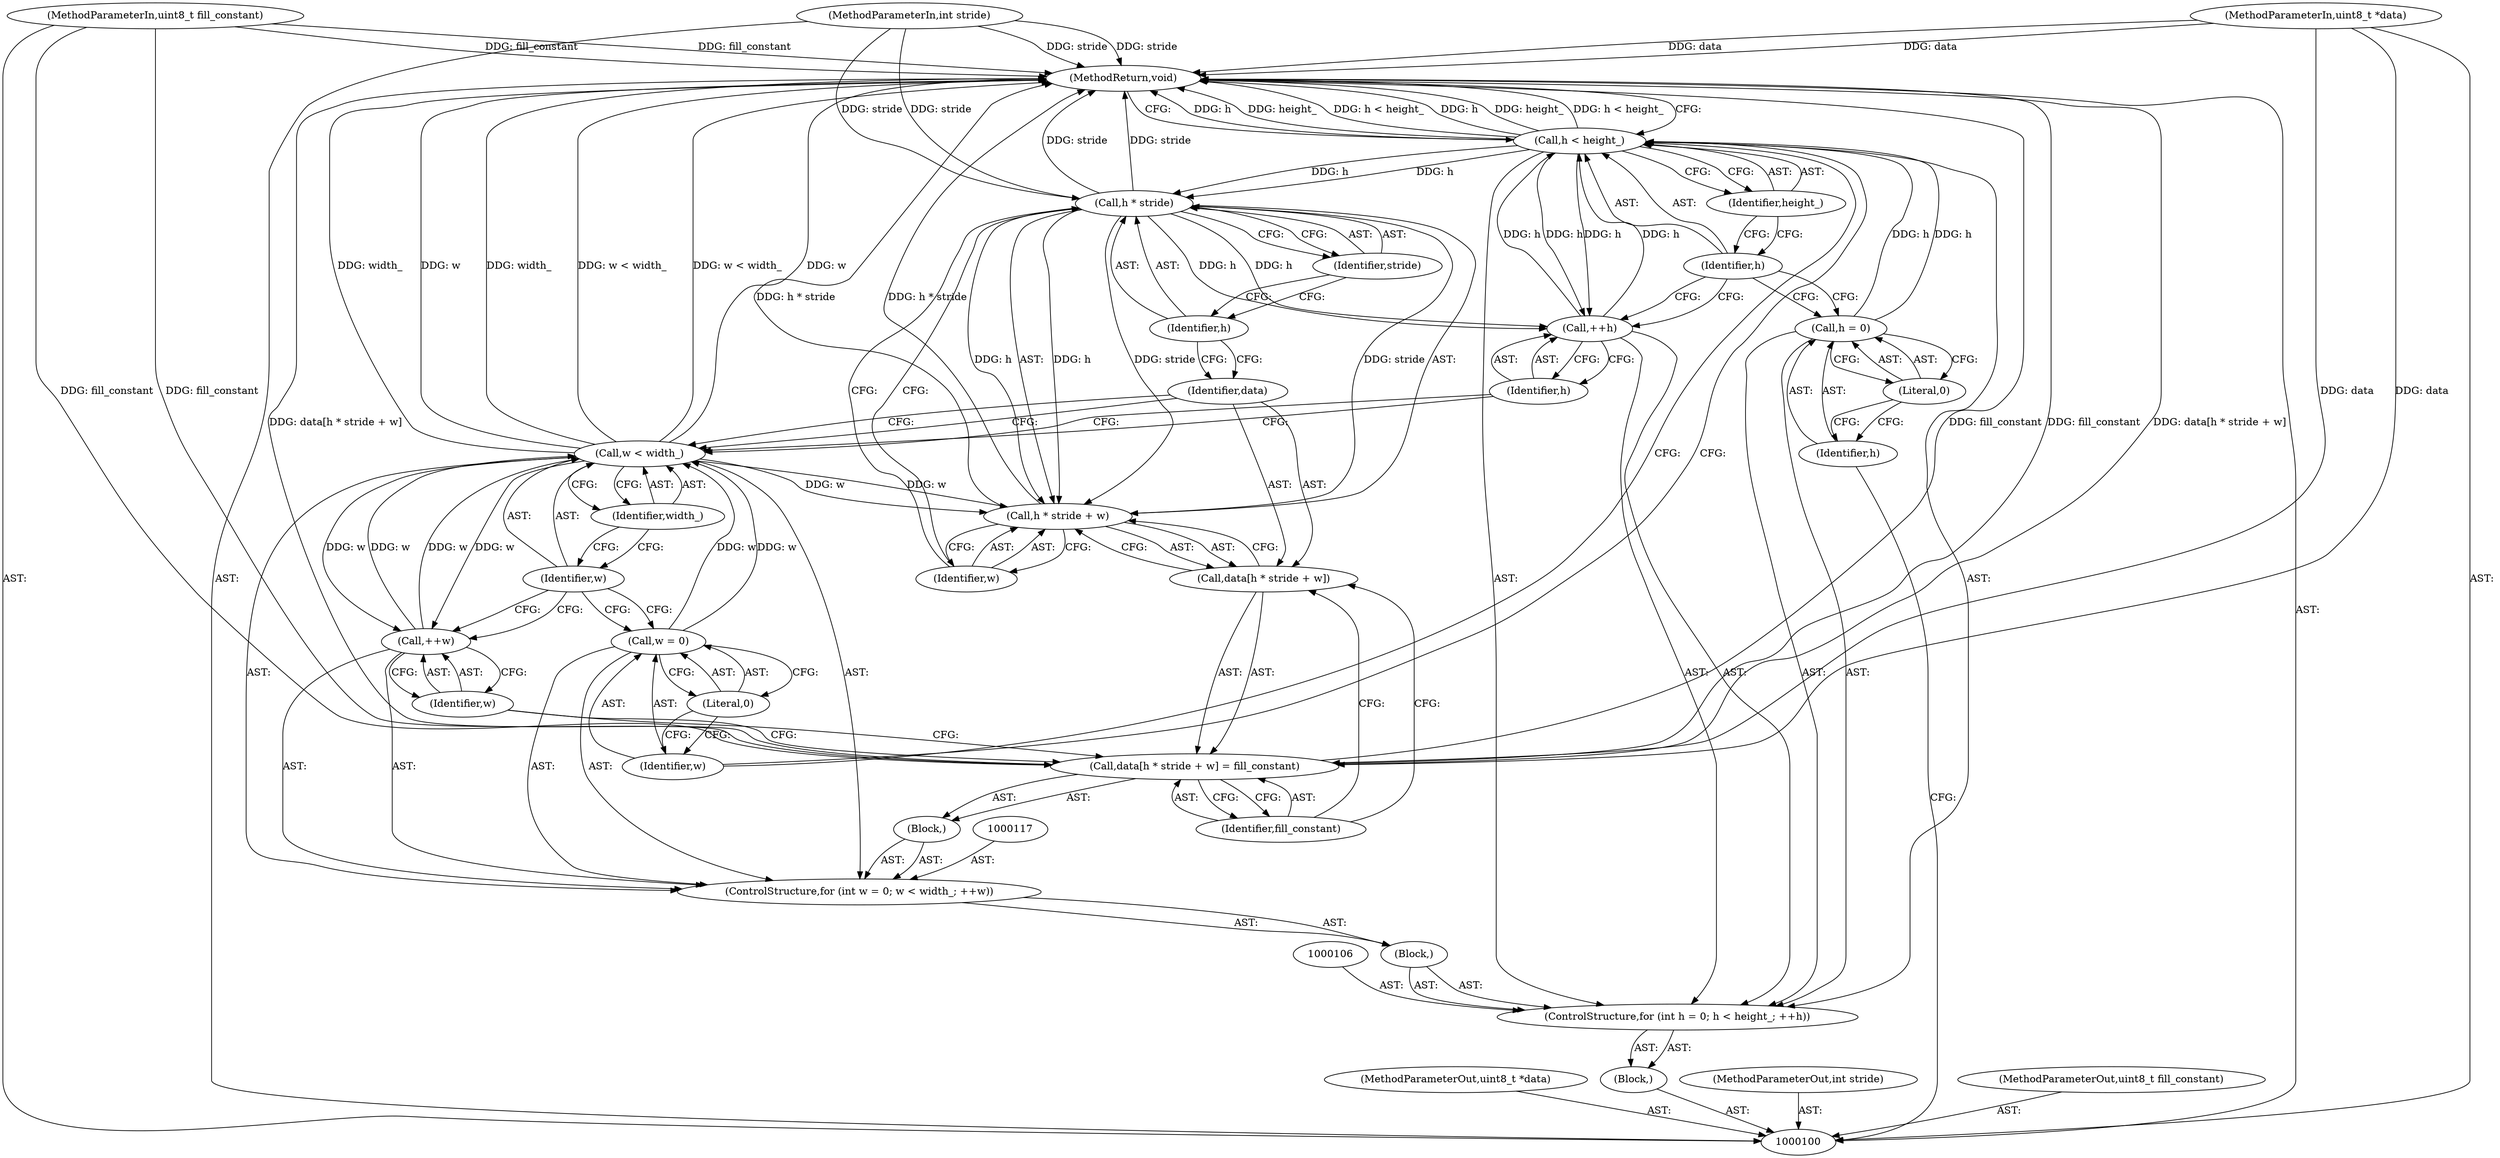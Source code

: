 digraph "1_Android_5a9753fca56f0eeb9f61e342b2fccffc364f9426_96" {
"1000136" [label="(MethodReturn,void)"];
"1000101" [label="(MethodParameterIn,uint8_t *data)"];
"1000172" [label="(MethodParameterOut,uint8_t *data)"];
"1000102" [label="(MethodParameterIn,int stride)"];
"1000173" [label="(MethodParameterOut,int stride)"];
"1000103" [label="(MethodParameterIn,uint8_t fill_constant)"];
"1000174" [label="(MethodParameterOut,uint8_t fill_constant)"];
"1000104" [label="(Block,)"];
"1000107" [label="(Call,h = 0)"];
"1000108" [label="(Identifier,h)"];
"1000109" [label="(Literal,0)"];
"1000110" [label="(Call,h < height_)"];
"1000111" [label="(Identifier,h)"];
"1000112" [label="(Identifier,height_)"];
"1000113" [label="(Call,++h)"];
"1000114" [label="(Identifier,h)"];
"1000115" [label="(Block,)"];
"1000105" [label="(ControlStructure,for (int h = 0; h < height_; ++h))"];
"1000118" [label="(Call,w = 0)"];
"1000119" [label="(Identifier,w)"];
"1000120" [label="(Literal,0)"];
"1000121" [label="(Call,w < width_)"];
"1000122" [label="(Identifier,w)"];
"1000123" [label="(Identifier,width_)"];
"1000124" [label="(Call,++w)"];
"1000125" [label="(Identifier,w)"];
"1000126" [label="(Block,)"];
"1000116" [label="(ControlStructure,for (int w = 0; w < width_; ++w))"];
"1000130" [label="(Call,h * stride + w)"];
"1000131" [label="(Call,h * stride)"];
"1000132" [label="(Identifier,h)"];
"1000133" [label="(Identifier,stride)"];
"1000134" [label="(Identifier,w)"];
"1000135" [label="(Identifier,fill_constant)"];
"1000127" [label="(Call,data[h * stride + w] = fill_constant)"];
"1000128" [label="(Call,data[h * stride + w])"];
"1000129" [label="(Identifier,data)"];
"1000136" -> "1000100"  [label="AST: "];
"1000136" -> "1000110"  [label="CFG: "];
"1000121" -> "1000136"  [label="DDG: width_"];
"1000121" -> "1000136"  [label="DDG: w < width_"];
"1000121" -> "1000136"  [label="DDG: w"];
"1000103" -> "1000136"  [label="DDG: fill_constant"];
"1000127" -> "1000136"  [label="DDG: data[h * stride + w]"];
"1000127" -> "1000136"  [label="DDG: fill_constant"];
"1000110" -> "1000136"  [label="DDG: h"];
"1000110" -> "1000136"  [label="DDG: height_"];
"1000110" -> "1000136"  [label="DDG: h < height_"];
"1000131" -> "1000136"  [label="DDG: stride"];
"1000102" -> "1000136"  [label="DDG: stride"];
"1000101" -> "1000136"  [label="DDG: data"];
"1000130" -> "1000136"  [label="DDG: h * stride"];
"1000101" -> "1000100"  [label="AST: "];
"1000101" -> "1000136"  [label="DDG: data"];
"1000101" -> "1000127"  [label="DDG: data"];
"1000172" -> "1000100"  [label="AST: "];
"1000102" -> "1000100"  [label="AST: "];
"1000102" -> "1000136"  [label="DDG: stride"];
"1000102" -> "1000131"  [label="DDG: stride"];
"1000173" -> "1000100"  [label="AST: "];
"1000103" -> "1000100"  [label="AST: "];
"1000103" -> "1000136"  [label="DDG: fill_constant"];
"1000103" -> "1000127"  [label="DDG: fill_constant"];
"1000174" -> "1000100"  [label="AST: "];
"1000104" -> "1000100"  [label="AST: "];
"1000105" -> "1000104"  [label="AST: "];
"1000107" -> "1000105"  [label="AST: "];
"1000107" -> "1000109"  [label="CFG: "];
"1000108" -> "1000107"  [label="AST: "];
"1000109" -> "1000107"  [label="AST: "];
"1000111" -> "1000107"  [label="CFG: "];
"1000107" -> "1000110"  [label="DDG: h"];
"1000108" -> "1000107"  [label="AST: "];
"1000108" -> "1000100"  [label="CFG: "];
"1000109" -> "1000108"  [label="CFG: "];
"1000109" -> "1000107"  [label="AST: "];
"1000109" -> "1000108"  [label="CFG: "];
"1000107" -> "1000109"  [label="CFG: "];
"1000110" -> "1000105"  [label="AST: "];
"1000110" -> "1000112"  [label="CFG: "];
"1000111" -> "1000110"  [label="AST: "];
"1000112" -> "1000110"  [label="AST: "];
"1000119" -> "1000110"  [label="CFG: "];
"1000136" -> "1000110"  [label="CFG: "];
"1000110" -> "1000136"  [label="DDG: h"];
"1000110" -> "1000136"  [label="DDG: height_"];
"1000110" -> "1000136"  [label="DDG: h < height_"];
"1000107" -> "1000110"  [label="DDG: h"];
"1000113" -> "1000110"  [label="DDG: h"];
"1000110" -> "1000113"  [label="DDG: h"];
"1000110" -> "1000131"  [label="DDG: h"];
"1000111" -> "1000110"  [label="AST: "];
"1000111" -> "1000107"  [label="CFG: "];
"1000111" -> "1000113"  [label="CFG: "];
"1000112" -> "1000111"  [label="CFG: "];
"1000112" -> "1000110"  [label="AST: "];
"1000112" -> "1000111"  [label="CFG: "];
"1000110" -> "1000112"  [label="CFG: "];
"1000113" -> "1000105"  [label="AST: "];
"1000113" -> "1000114"  [label="CFG: "];
"1000114" -> "1000113"  [label="AST: "];
"1000111" -> "1000113"  [label="CFG: "];
"1000113" -> "1000110"  [label="DDG: h"];
"1000131" -> "1000113"  [label="DDG: h"];
"1000110" -> "1000113"  [label="DDG: h"];
"1000114" -> "1000113"  [label="AST: "];
"1000114" -> "1000121"  [label="CFG: "];
"1000113" -> "1000114"  [label="CFG: "];
"1000115" -> "1000105"  [label="AST: "];
"1000116" -> "1000115"  [label="AST: "];
"1000105" -> "1000104"  [label="AST: "];
"1000106" -> "1000105"  [label="AST: "];
"1000107" -> "1000105"  [label="AST: "];
"1000110" -> "1000105"  [label="AST: "];
"1000113" -> "1000105"  [label="AST: "];
"1000115" -> "1000105"  [label="AST: "];
"1000118" -> "1000116"  [label="AST: "];
"1000118" -> "1000120"  [label="CFG: "];
"1000119" -> "1000118"  [label="AST: "];
"1000120" -> "1000118"  [label="AST: "];
"1000122" -> "1000118"  [label="CFG: "];
"1000118" -> "1000121"  [label="DDG: w"];
"1000119" -> "1000118"  [label="AST: "];
"1000119" -> "1000110"  [label="CFG: "];
"1000120" -> "1000119"  [label="CFG: "];
"1000120" -> "1000118"  [label="AST: "];
"1000120" -> "1000119"  [label="CFG: "];
"1000118" -> "1000120"  [label="CFG: "];
"1000121" -> "1000116"  [label="AST: "];
"1000121" -> "1000123"  [label="CFG: "];
"1000122" -> "1000121"  [label="AST: "];
"1000123" -> "1000121"  [label="AST: "];
"1000129" -> "1000121"  [label="CFG: "];
"1000114" -> "1000121"  [label="CFG: "];
"1000121" -> "1000136"  [label="DDG: width_"];
"1000121" -> "1000136"  [label="DDG: w < width_"];
"1000121" -> "1000136"  [label="DDG: w"];
"1000124" -> "1000121"  [label="DDG: w"];
"1000118" -> "1000121"  [label="DDG: w"];
"1000121" -> "1000124"  [label="DDG: w"];
"1000121" -> "1000130"  [label="DDG: w"];
"1000122" -> "1000121"  [label="AST: "];
"1000122" -> "1000118"  [label="CFG: "];
"1000122" -> "1000124"  [label="CFG: "];
"1000123" -> "1000122"  [label="CFG: "];
"1000123" -> "1000121"  [label="AST: "];
"1000123" -> "1000122"  [label="CFG: "];
"1000121" -> "1000123"  [label="CFG: "];
"1000124" -> "1000116"  [label="AST: "];
"1000124" -> "1000125"  [label="CFG: "];
"1000125" -> "1000124"  [label="AST: "];
"1000122" -> "1000124"  [label="CFG: "];
"1000124" -> "1000121"  [label="DDG: w"];
"1000121" -> "1000124"  [label="DDG: w"];
"1000125" -> "1000124"  [label="AST: "];
"1000125" -> "1000127"  [label="CFG: "];
"1000124" -> "1000125"  [label="CFG: "];
"1000126" -> "1000116"  [label="AST: "];
"1000127" -> "1000126"  [label="AST: "];
"1000116" -> "1000115"  [label="AST: "];
"1000117" -> "1000116"  [label="AST: "];
"1000118" -> "1000116"  [label="AST: "];
"1000121" -> "1000116"  [label="AST: "];
"1000124" -> "1000116"  [label="AST: "];
"1000126" -> "1000116"  [label="AST: "];
"1000130" -> "1000128"  [label="AST: "];
"1000130" -> "1000134"  [label="CFG: "];
"1000131" -> "1000130"  [label="AST: "];
"1000134" -> "1000130"  [label="AST: "];
"1000128" -> "1000130"  [label="CFG: "];
"1000130" -> "1000136"  [label="DDG: h * stride"];
"1000131" -> "1000130"  [label="DDG: h"];
"1000131" -> "1000130"  [label="DDG: stride"];
"1000121" -> "1000130"  [label="DDG: w"];
"1000131" -> "1000130"  [label="AST: "];
"1000131" -> "1000133"  [label="CFG: "];
"1000132" -> "1000131"  [label="AST: "];
"1000133" -> "1000131"  [label="AST: "];
"1000134" -> "1000131"  [label="CFG: "];
"1000131" -> "1000136"  [label="DDG: stride"];
"1000131" -> "1000113"  [label="DDG: h"];
"1000131" -> "1000130"  [label="DDG: h"];
"1000131" -> "1000130"  [label="DDG: stride"];
"1000110" -> "1000131"  [label="DDG: h"];
"1000102" -> "1000131"  [label="DDG: stride"];
"1000132" -> "1000131"  [label="AST: "];
"1000132" -> "1000129"  [label="CFG: "];
"1000133" -> "1000132"  [label="CFG: "];
"1000133" -> "1000131"  [label="AST: "];
"1000133" -> "1000132"  [label="CFG: "];
"1000131" -> "1000133"  [label="CFG: "];
"1000134" -> "1000130"  [label="AST: "];
"1000134" -> "1000131"  [label="CFG: "];
"1000130" -> "1000134"  [label="CFG: "];
"1000135" -> "1000127"  [label="AST: "];
"1000135" -> "1000128"  [label="CFG: "];
"1000127" -> "1000135"  [label="CFG: "];
"1000127" -> "1000126"  [label="AST: "];
"1000127" -> "1000135"  [label="CFG: "];
"1000128" -> "1000127"  [label="AST: "];
"1000135" -> "1000127"  [label="AST: "];
"1000125" -> "1000127"  [label="CFG: "];
"1000127" -> "1000136"  [label="DDG: data[h * stride + w]"];
"1000127" -> "1000136"  [label="DDG: fill_constant"];
"1000103" -> "1000127"  [label="DDG: fill_constant"];
"1000101" -> "1000127"  [label="DDG: data"];
"1000128" -> "1000127"  [label="AST: "];
"1000128" -> "1000130"  [label="CFG: "];
"1000129" -> "1000128"  [label="AST: "];
"1000130" -> "1000128"  [label="AST: "];
"1000135" -> "1000128"  [label="CFG: "];
"1000129" -> "1000128"  [label="AST: "];
"1000129" -> "1000121"  [label="CFG: "];
"1000132" -> "1000129"  [label="CFG: "];
}
